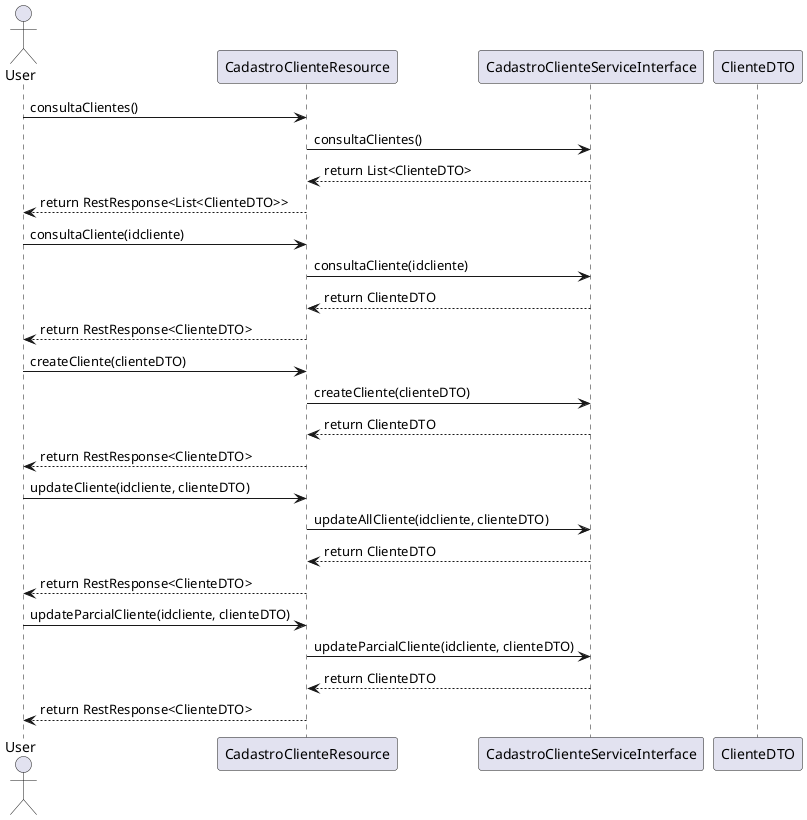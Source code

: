 @startuml
actor User
participant CadastroClienteResource
participant CadastroClienteServiceInterface
participant ClienteDTO

User -> CadastroClienteResource: consultaClientes()
CadastroClienteResource -> CadastroClienteServiceInterface: consultaClientes()
CadastroClienteServiceInterface --> CadastroClienteResource: return List<ClienteDTO>
CadastroClienteResource --> User: return RestResponse<List<ClienteDTO>>

User -> CadastroClienteResource: consultaCliente(idcliente)
CadastroClienteResource -> CadastroClienteServiceInterface: consultaCliente(idcliente)
CadastroClienteServiceInterface --> CadastroClienteResource: return ClienteDTO
CadastroClienteResource --> User: return RestResponse<ClienteDTO>

User -> CadastroClienteResource: createCliente(clienteDTO)
CadastroClienteResource -> CadastroClienteServiceInterface: createCliente(clienteDTO)
CadastroClienteServiceInterface --> CadastroClienteResource: return ClienteDTO
CadastroClienteResource --> User: return RestResponse<ClienteDTO>

User -> CadastroClienteResource: updateCliente(idcliente, clienteDTO)
CadastroClienteResource -> CadastroClienteServiceInterface: updateAllCliente(idcliente, clienteDTO)
CadastroClienteServiceInterface --> CadastroClienteResource: return ClienteDTO
CadastroClienteResource --> User: return RestResponse<ClienteDTO>

User -> CadastroClienteResource: updateParcialCliente(idcliente, clienteDTO)
CadastroClienteResource -> CadastroClienteServiceInterface: updateParcialCliente(idcliente, clienteDTO)
CadastroClienteServiceInterface --> CadastroClienteResource: return ClienteDTO
CadastroClienteResource --> User: return RestResponse<ClienteDTO>
@enduml